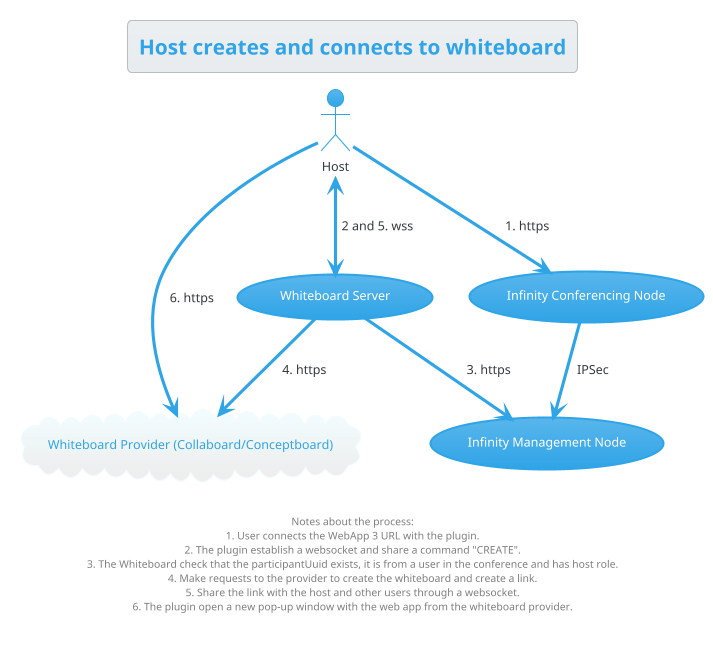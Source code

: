 @startuml architecture
!theme cerulean

skinparam FooterFontColor gray
skinparam FooterFontStyle left

title Host creates and connects to whiteboard

actor "Host" as host
usecase "Whiteboard Server" as server
cloud "Whiteboard Provider (Collaboard/Conceptboard)" as provider
usecase "Infinity Conferencing Node" as conference
usecase "Infinity Management Node" as management

' Host create the whiteboard
host --> conference: 1. https
host <--> server: 2 and 5. wss
server --> management: 3. https
server --> provider: 4. https
host --> provider: 6. https
conference --> management: IPSec

footer
Notes about the process:
1. User connects the WebApp 3 URL with the plugin.
2. The plugin establish a websocket and share a command "CREATE".
3. The Whiteboard check that the participantUuid exists, it is from a user in the conference and has host role.
4. Make requests to the provider to create the whiteboard and create a link.
5. Share the link with the host and other users through a websocket.
6. The plugin open a new pop-up window with the web app from the whiteboard provider.
end footer

@enduml